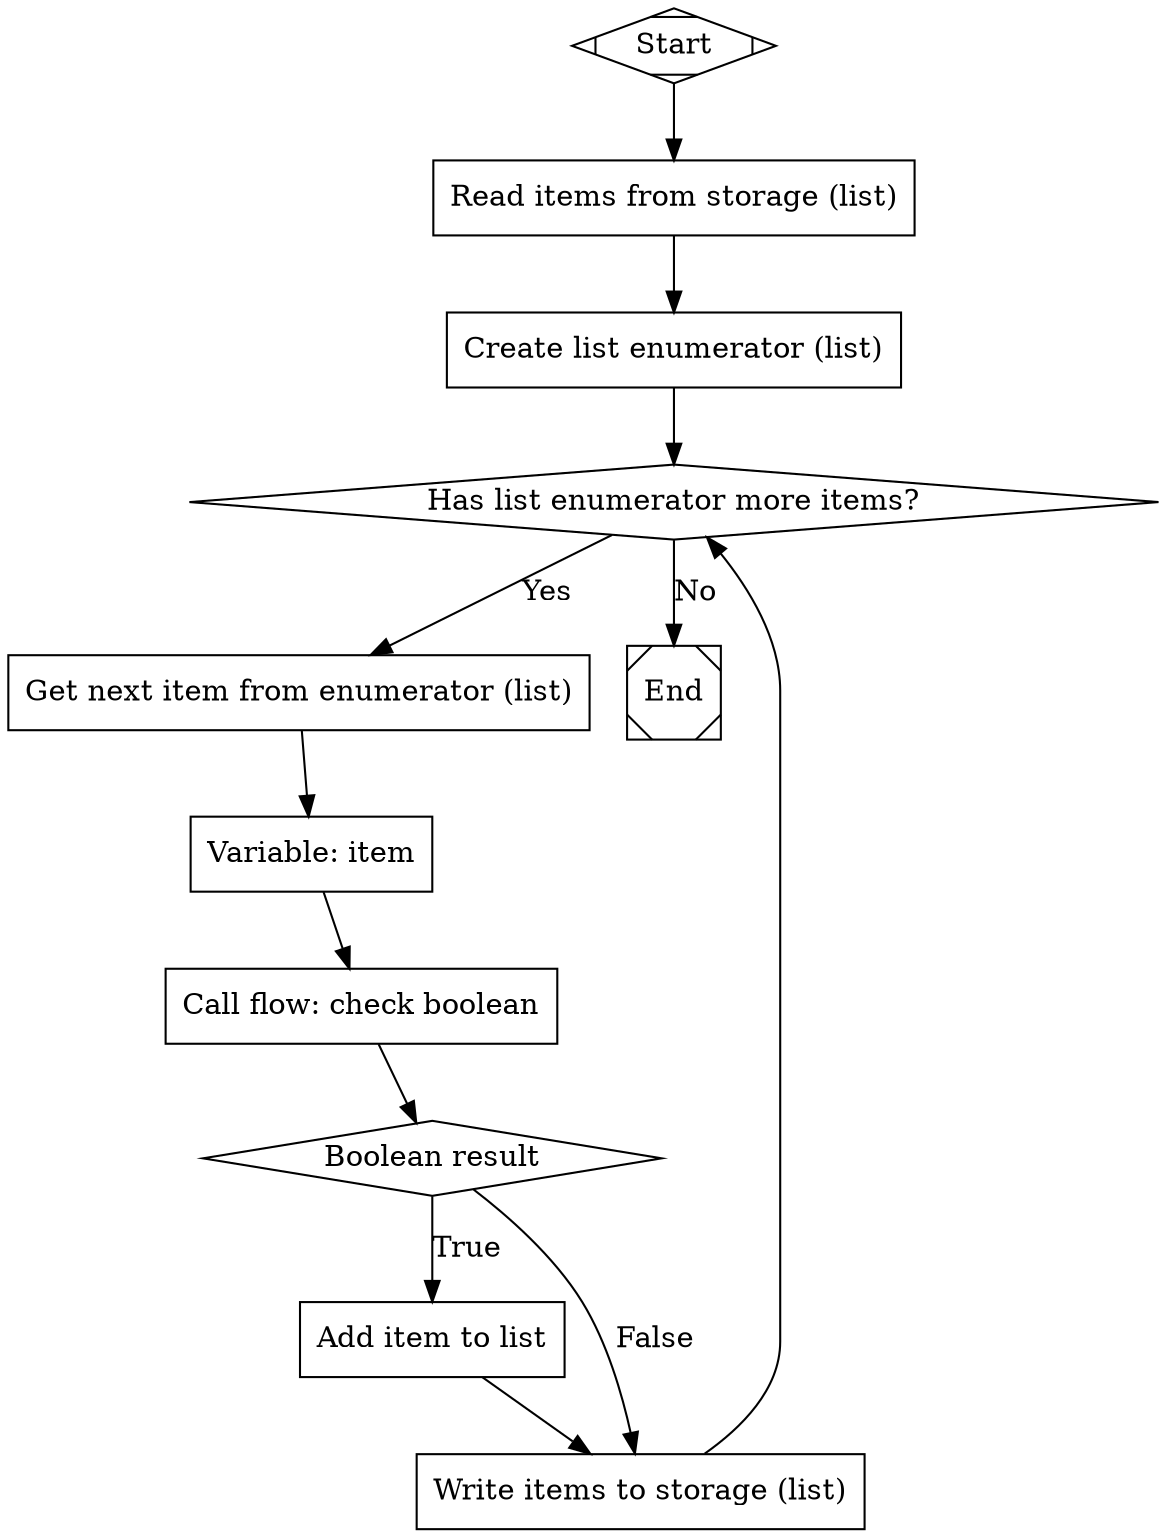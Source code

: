 digraph G {

  // start
  start -> read_items_from_storage_list;
  
  // read_items_from_storage_list
  read_items_from_storage_list -> create_list_enumerator_list;
  
  // create_list_enumerator_list
  create_list_enumerator_list -> has_list_enumerator_more_items_list;
  
  // has_list_enumerator_more_items_list
  has_list_enumerator_more_items_list -> get_next_item_from_enumerator_list [label="Yes"];
  has_list_enumerator_more_items_list -> end_list [label="No"];
  
  // get_next_item_from_enumerator_list
  get_next_item_from_enumerator_list -> variable_item;
  
  // variable_item
  variable_item -> call_flow_check_boolean;
  
  // call_flow_check_boolean
  call_flow_check_boolean -> decision_boolean_result;
  
  // decision_boolean_result
  decision_boolean_result -> add_item_to_list [label="True"];
  decision_boolean_result -> write_items_to_storage_list [label="False"];
  
  // add_item_to_list
  add_item_to_list -> write_items_to_storage_list;
  
  // write_items_to_storage_list
  write_items_to_storage_list -> has_list_enumerator_more_items_list;
  
  // end
  end_list [shape=Msquare, label="End"];
  
  start [shape=Mdiamond, label="Start"];
  read_items_from_storage_list [shape=box, label="Read items from storage (list)"];
  create_list_enumerator_list [shape=box, label="Create list enumerator (list)"];
  has_list_enumerator_more_items_list [shape=diamond, label="Has list enumerator more items?"];
  get_next_item_from_enumerator_list [shape=box, label="Get next item from enumerator (list)"];
  variable_item [shape=box, label="Variable: item"];
  call_flow_check_boolean [shape=box, label="Call flow: check boolean"];
  decision_boolean_result [shape=diamond, label="Boolean result"];
  add_item_to_list [shape=box, label="Add item to list"];
  write_items_to_storage_list [shape=box, label="Write items to storage (list)"];
  end_list [shape=Msquare, label="End"];

}
